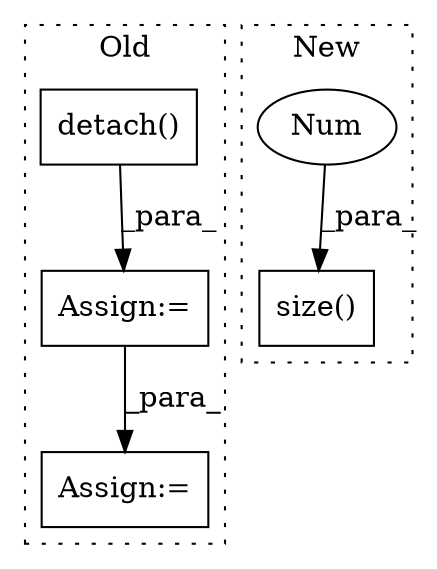 digraph G {
subgraph cluster0 {
1 [label="detach()" a="75" s="1358" l="18" shape="box"];
4 [label="Assign:=" a="68" s="1320" l="3" shape="box"];
5 [label="Assign:=" a="68" s="1501" l="3" shape="box"];
label = "Old";
style="dotted";
}
subgraph cluster1 {
2 [label="size()" a="75" s="1728,1736" l="7,1" shape="box"];
3 [label="Num" a="76" s="1735" l="1" shape="ellipse"];
label = "New";
style="dotted";
}
1 -> 4 [label="_para_"];
3 -> 2 [label="_para_"];
4 -> 5 [label="_para_"];
}